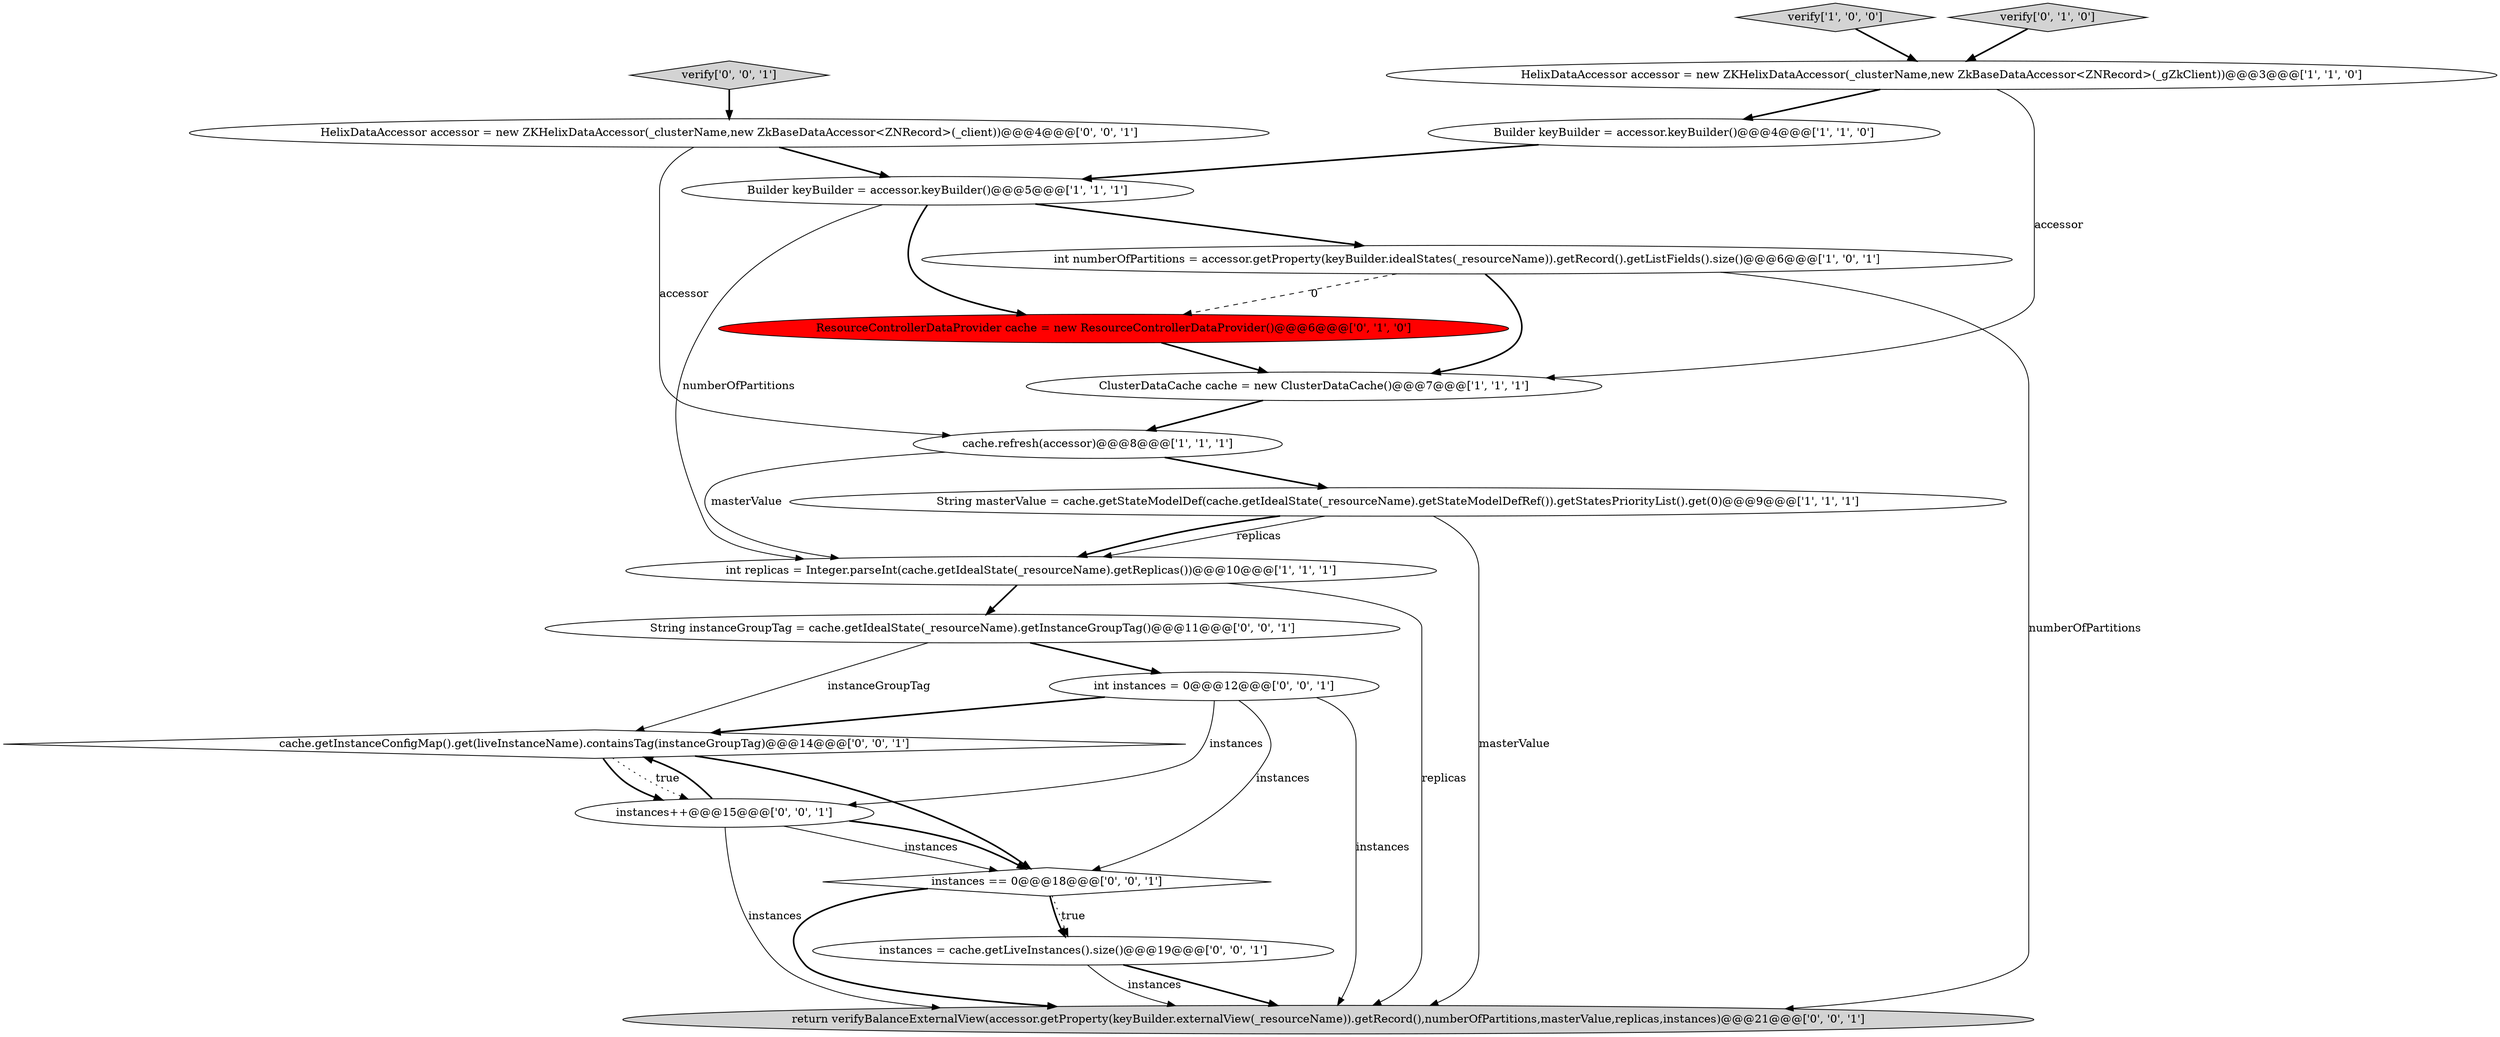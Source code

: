 digraph {
7 [style = filled, label = "int numberOfPartitions = accessor.getProperty(keyBuilder.idealStates(_resourceName)).getRecord().getListFields().size()@@@6@@@['1', '0', '1']", fillcolor = white, shape = ellipse image = "AAA0AAABBB1BBB"];
11 [style = filled, label = "String instanceGroupTag = cache.getIdealState(_resourceName).getInstanceGroupTag()@@@11@@@['0', '0', '1']", fillcolor = white, shape = ellipse image = "AAA0AAABBB3BBB"];
2 [style = filled, label = "Builder keyBuilder = accessor.keyBuilder()@@@4@@@['1', '1', '0']", fillcolor = white, shape = ellipse image = "AAA0AAABBB1BBB"];
12 [style = filled, label = "cache.getInstanceConfigMap().get(liveInstanceName).containsTag(instanceGroupTag)@@@14@@@['0', '0', '1']", fillcolor = white, shape = diamond image = "AAA0AAABBB3BBB"];
4 [style = filled, label = "String masterValue = cache.getStateModelDef(cache.getIdealState(_resourceName).getStateModelDefRef()).getStatesPriorityList().get(0)@@@9@@@['1', '1', '1']", fillcolor = white, shape = ellipse image = "AAA0AAABBB1BBB"];
13 [style = filled, label = "instances++@@@15@@@['0', '0', '1']", fillcolor = white, shape = ellipse image = "AAA0AAABBB3BBB"];
0 [style = filled, label = "HelixDataAccessor accessor = new ZKHelixDataAccessor(_clusterName,new ZkBaseDataAccessor<ZNRecord>(_gZkClient))@@@3@@@['1', '1', '0']", fillcolor = white, shape = ellipse image = "AAA0AAABBB1BBB"];
1 [style = filled, label = "verify['1', '0', '0']", fillcolor = lightgray, shape = diamond image = "AAA0AAABBB1BBB"];
17 [style = filled, label = "return verifyBalanceExternalView(accessor.getProperty(keyBuilder.externalView(_resourceName)).getRecord(),numberOfPartitions,masterValue,replicas,instances)@@@21@@@['0', '0', '1']", fillcolor = lightgray, shape = ellipse image = "AAA0AAABBB3BBB"];
18 [style = filled, label = "instances = cache.getLiveInstances().size()@@@19@@@['0', '0', '1']", fillcolor = white, shape = ellipse image = "AAA0AAABBB3BBB"];
8 [style = filled, label = "cache.refresh(accessor)@@@8@@@['1', '1', '1']", fillcolor = white, shape = ellipse image = "AAA0AAABBB1BBB"];
5 [style = filled, label = "int replicas = Integer.parseInt(cache.getIdealState(_resourceName).getReplicas())@@@10@@@['1', '1', '1']", fillcolor = white, shape = ellipse image = "AAA0AAABBB1BBB"];
10 [style = filled, label = "ResourceControllerDataProvider cache = new ResourceControllerDataProvider()@@@6@@@['0', '1', '0']", fillcolor = red, shape = ellipse image = "AAA1AAABBB2BBB"];
14 [style = filled, label = "int instances = 0@@@12@@@['0', '0', '1']", fillcolor = white, shape = ellipse image = "AAA0AAABBB3BBB"];
9 [style = filled, label = "verify['0', '1', '0']", fillcolor = lightgray, shape = diamond image = "AAA0AAABBB2BBB"];
16 [style = filled, label = "HelixDataAccessor accessor = new ZKHelixDataAccessor(_clusterName,new ZkBaseDataAccessor<ZNRecord>(_client))@@@4@@@['0', '0', '1']", fillcolor = white, shape = ellipse image = "AAA0AAABBB3BBB"];
19 [style = filled, label = "instances == 0@@@18@@@['0', '0', '1']", fillcolor = white, shape = diamond image = "AAA0AAABBB3BBB"];
15 [style = filled, label = "verify['0', '0', '1']", fillcolor = lightgray, shape = diamond image = "AAA0AAABBB3BBB"];
3 [style = filled, label = "ClusterDataCache cache = new ClusterDataCache()@@@7@@@['1', '1', '1']", fillcolor = white, shape = ellipse image = "AAA0AAABBB1BBB"];
6 [style = filled, label = "Builder keyBuilder = accessor.keyBuilder()@@@5@@@['1', '1', '1']", fillcolor = white, shape = ellipse image = "AAA0AAABBB1BBB"];
4->17 [style = solid, label="masterValue"];
14->13 [style = solid, label="instances"];
19->18 [style = bold, label=""];
7->17 [style = solid, label="numberOfPartitions"];
8->5 [style = solid, label="masterValue"];
9->0 [style = bold, label=""];
11->14 [style = bold, label=""];
2->6 [style = bold, label=""];
4->5 [style = solid, label="replicas"];
16->8 [style = solid, label="accessor"];
13->17 [style = solid, label="instances"];
16->6 [style = bold, label=""];
0->2 [style = bold, label=""];
0->3 [style = solid, label="accessor"];
19->18 [style = dotted, label="true"];
5->17 [style = solid, label="replicas"];
18->17 [style = bold, label=""];
10->3 [style = bold, label=""];
13->19 [style = solid, label="instances"];
1->0 [style = bold, label=""];
19->17 [style = bold, label=""];
15->16 [style = bold, label=""];
14->17 [style = solid, label="instances"];
7->3 [style = bold, label=""];
12->13 [style = bold, label=""];
18->17 [style = solid, label="instances"];
13->19 [style = bold, label=""];
12->13 [style = dotted, label="true"];
11->12 [style = solid, label="instanceGroupTag"];
13->12 [style = bold, label=""];
14->19 [style = solid, label="instances"];
3->8 [style = bold, label=""];
6->10 [style = bold, label=""];
14->12 [style = bold, label=""];
6->5 [style = solid, label="numberOfPartitions"];
7->10 [style = dashed, label="0"];
5->11 [style = bold, label=""];
8->4 [style = bold, label=""];
6->7 [style = bold, label=""];
12->19 [style = bold, label=""];
4->5 [style = bold, label=""];
}
